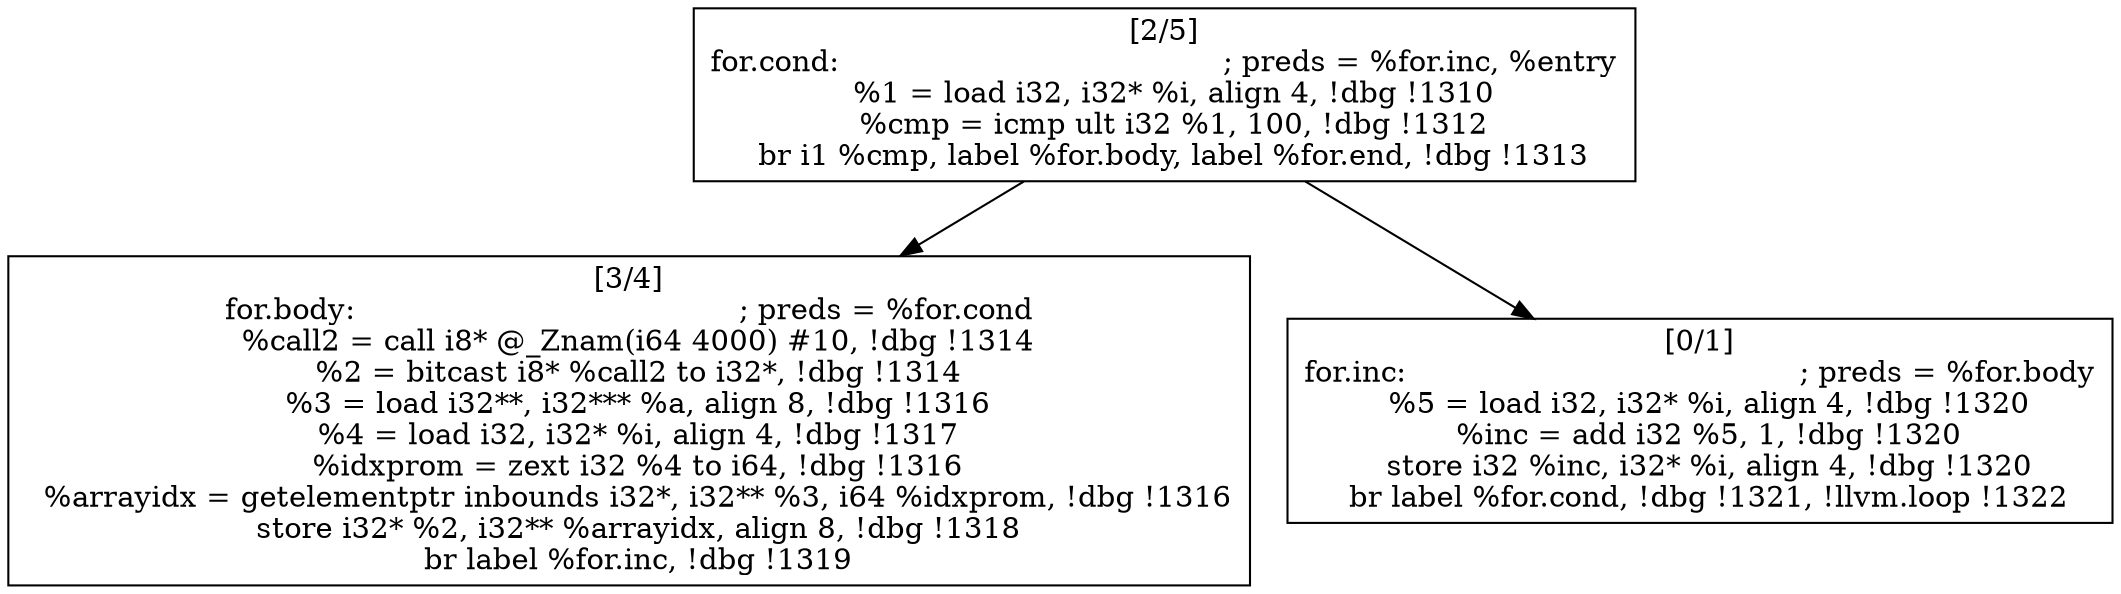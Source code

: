 
digraph G {


node713 [label="[2/5]
for.cond:                                         ; preds = %for.inc, %entry
  %1 = load i32, i32* %i, align 4, !dbg !1310
  %cmp = icmp ult i32 %1, 100, !dbg !1312
  br i1 %cmp, label %for.body, label %for.end, !dbg !1313
",shape=rectangle ]
node711 [label="[3/4]
for.body:                                         ; preds = %for.cond
  %call2 = call i8* @_Znam(i64 4000) #10, !dbg !1314
  %2 = bitcast i8* %call2 to i32*, !dbg !1314
  %3 = load i32**, i32*** %a, align 8, !dbg !1316
  %4 = load i32, i32* %i, align 4, !dbg !1317
  %idxprom = zext i32 %4 to i64, !dbg !1316
  %arrayidx = getelementptr inbounds i32*, i32** %3, i64 %idxprom, !dbg !1316
  store i32* %2, i32** %arrayidx, align 8, !dbg !1318
  br label %for.inc, !dbg !1319
",shape=rectangle ]
node712 [label="[0/1]
for.inc:                                          ; preds = %for.body
  %5 = load i32, i32* %i, align 4, !dbg !1320
  %inc = add i32 %5, 1, !dbg !1320
  store i32 %inc, i32* %i, align 4, !dbg !1320
  br label %for.cond, !dbg !1321, !llvm.loop !1322
",shape=rectangle ]

node713->node712 [ ]
node713->node711 [ ]


}
